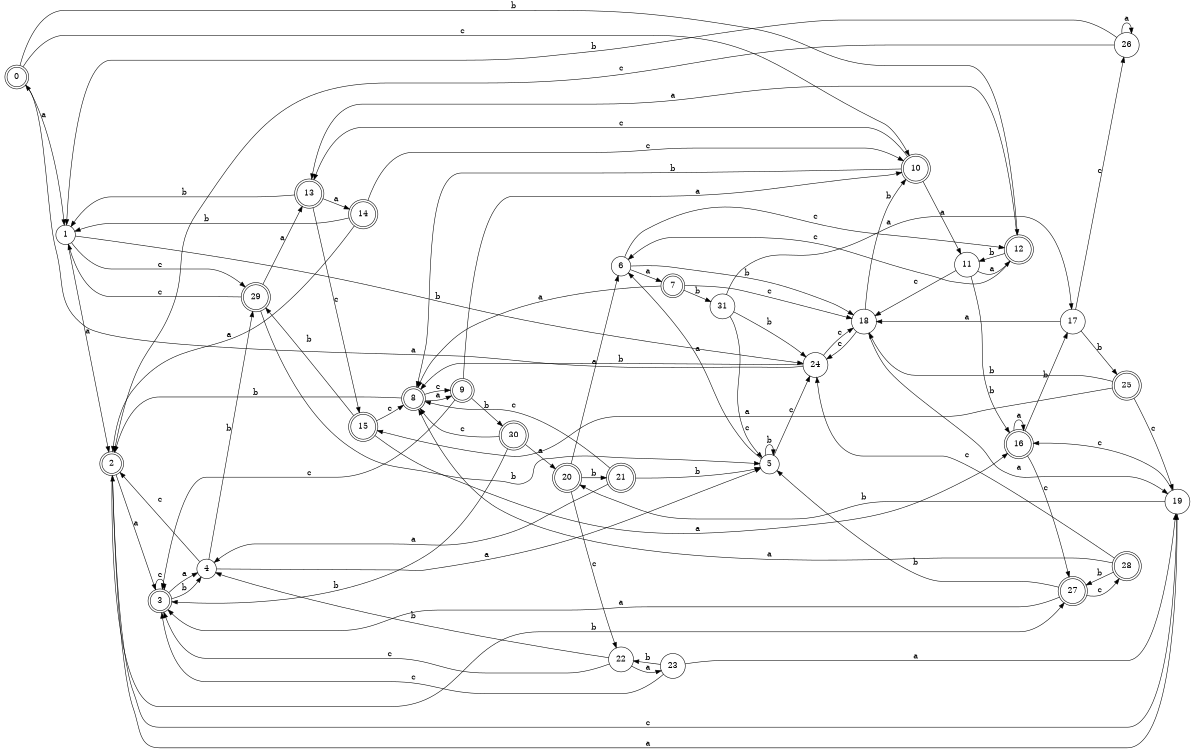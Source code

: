 digraph n26_6 {
__start0 [label="" shape="none"];

rankdir=LR;
size="8,5";

s0 [style="rounded,filled", color="black", fillcolor="white" shape="doublecircle", label="0"];
s1 [style="filled", color="black", fillcolor="white" shape="circle", label="1"];
s2 [style="rounded,filled", color="black", fillcolor="white" shape="doublecircle", label="2"];
s3 [style="rounded,filled", color="black", fillcolor="white" shape="doublecircle", label="3"];
s4 [style="filled", color="black", fillcolor="white" shape="circle", label="4"];
s5 [style="filled", color="black", fillcolor="white" shape="circle", label="5"];
s6 [style="filled", color="black", fillcolor="white" shape="circle", label="6"];
s7 [style="rounded,filled", color="black", fillcolor="white" shape="doublecircle", label="7"];
s8 [style="rounded,filled", color="black", fillcolor="white" shape="doublecircle", label="8"];
s9 [style="rounded,filled", color="black", fillcolor="white" shape="doublecircle", label="9"];
s10 [style="rounded,filled", color="black", fillcolor="white" shape="doublecircle", label="10"];
s11 [style="filled", color="black", fillcolor="white" shape="circle", label="11"];
s12 [style="rounded,filled", color="black", fillcolor="white" shape="doublecircle", label="12"];
s13 [style="rounded,filled", color="black", fillcolor="white" shape="doublecircle", label="13"];
s14 [style="rounded,filled", color="black", fillcolor="white" shape="doublecircle", label="14"];
s15 [style="rounded,filled", color="black", fillcolor="white" shape="doublecircle", label="15"];
s16 [style="rounded,filled", color="black", fillcolor="white" shape="doublecircle", label="16"];
s17 [style="filled", color="black", fillcolor="white" shape="circle", label="17"];
s18 [style="filled", color="black", fillcolor="white" shape="circle", label="18"];
s19 [style="filled", color="black", fillcolor="white" shape="circle", label="19"];
s20 [style="rounded,filled", color="black", fillcolor="white" shape="doublecircle", label="20"];
s21 [style="rounded,filled", color="black", fillcolor="white" shape="doublecircle", label="21"];
s22 [style="filled", color="black", fillcolor="white" shape="circle", label="22"];
s23 [style="filled", color="black", fillcolor="white" shape="circle", label="23"];
s24 [style="filled", color="black", fillcolor="white" shape="circle", label="24"];
s25 [style="rounded,filled", color="black", fillcolor="white" shape="doublecircle", label="25"];
s26 [style="filled", color="black", fillcolor="white" shape="circle", label="26"];
s27 [style="rounded,filled", color="black", fillcolor="white" shape="doublecircle", label="27"];
s28 [style="rounded,filled", color="black", fillcolor="white" shape="doublecircle", label="28"];
s29 [style="rounded,filled", color="black", fillcolor="white" shape="doublecircle", label="29"];
s30 [style="rounded,filled", color="black", fillcolor="white" shape="doublecircle", label="30"];
s31 [style="filled", color="black", fillcolor="white" shape="circle", label="31"];
s0 -> s1 [label="a"];
s0 -> s12 [label="b"];
s0 -> s10 [label="c"];
s1 -> s2 [label="a"];
s1 -> s24 [label="b"];
s1 -> s29 [label="c"];
s2 -> s3 [label="a"];
s2 -> s27 [label="b"];
s2 -> s19 [label="c"];
s3 -> s4 [label="a"];
s3 -> s4 [label="b"];
s3 -> s3 [label="c"];
s4 -> s5 [label="a"];
s4 -> s29 [label="b"];
s4 -> s2 [label="c"];
s5 -> s6 [label="a"];
s5 -> s5 [label="b"];
s5 -> s24 [label="c"];
s6 -> s7 [label="a"];
s6 -> s18 [label="b"];
s6 -> s12 [label="c"];
s7 -> s8 [label="a"];
s7 -> s31 [label="b"];
s7 -> s18 [label="c"];
s8 -> s9 [label="a"];
s8 -> s2 [label="b"];
s8 -> s9 [label="c"];
s9 -> s10 [label="a"];
s9 -> s30 [label="b"];
s9 -> s3 [label="c"];
s10 -> s11 [label="a"];
s10 -> s8 [label="b"];
s10 -> s13 [label="c"];
s11 -> s12 [label="a"];
s11 -> s16 [label="b"];
s11 -> s18 [label="c"];
s12 -> s13 [label="a"];
s12 -> s11 [label="b"];
s12 -> s6 [label="c"];
s13 -> s14 [label="a"];
s13 -> s1 [label="b"];
s13 -> s15 [label="c"];
s14 -> s2 [label="a"];
s14 -> s1 [label="b"];
s14 -> s10 [label="c"];
s15 -> s16 [label="a"];
s15 -> s29 [label="b"];
s15 -> s8 [label="c"];
s16 -> s16 [label="a"];
s16 -> s17 [label="b"];
s16 -> s27 [label="c"];
s17 -> s18 [label="a"];
s17 -> s25 [label="b"];
s17 -> s26 [label="c"];
s18 -> s19 [label="a"];
s18 -> s10 [label="b"];
s18 -> s24 [label="c"];
s19 -> s2 [label="a"];
s19 -> s20 [label="b"];
s19 -> s16 [label="c"];
s20 -> s6 [label="a"];
s20 -> s21 [label="b"];
s20 -> s22 [label="c"];
s21 -> s4 [label="a"];
s21 -> s5 [label="b"];
s21 -> s8 [label="c"];
s22 -> s23 [label="a"];
s22 -> s4 [label="b"];
s22 -> s3 [label="c"];
s23 -> s19 [label="a"];
s23 -> s22 [label="b"];
s23 -> s3 [label="c"];
s24 -> s0 [label="a"];
s24 -> s8 [label="b"];
s24 -> s18 [label="c"];
s25 -> s15 [label="a"];
s25 -> s18 [label="b"];
s25 -> s19 [label="c"];
s26 -> s26 [label="a"];
s26 -> s1 [label="b"];
s26 -> s2 [label="c"];
s27 -> s3 [label="a"];
s27 -> s5 [label="b"];
s27 -> s28 [label="c"];
s28 -> s8 [label="a"];
s28 -> s27 [label="b"];
s28 -> s24 [label="c"];
s29 -> s13 [label="a"];
s29 -> s5 [label="b"];
s29 -> s1 [label="c"];
s30 -> s20 [label="a"];
s30 -> s3 [label="b"];
s30 -> s8 [label="c"];
s31 -> s17 [label="a"];
s31 -> s24 [label="b"];
s31 -> s5 [label="c"];

}